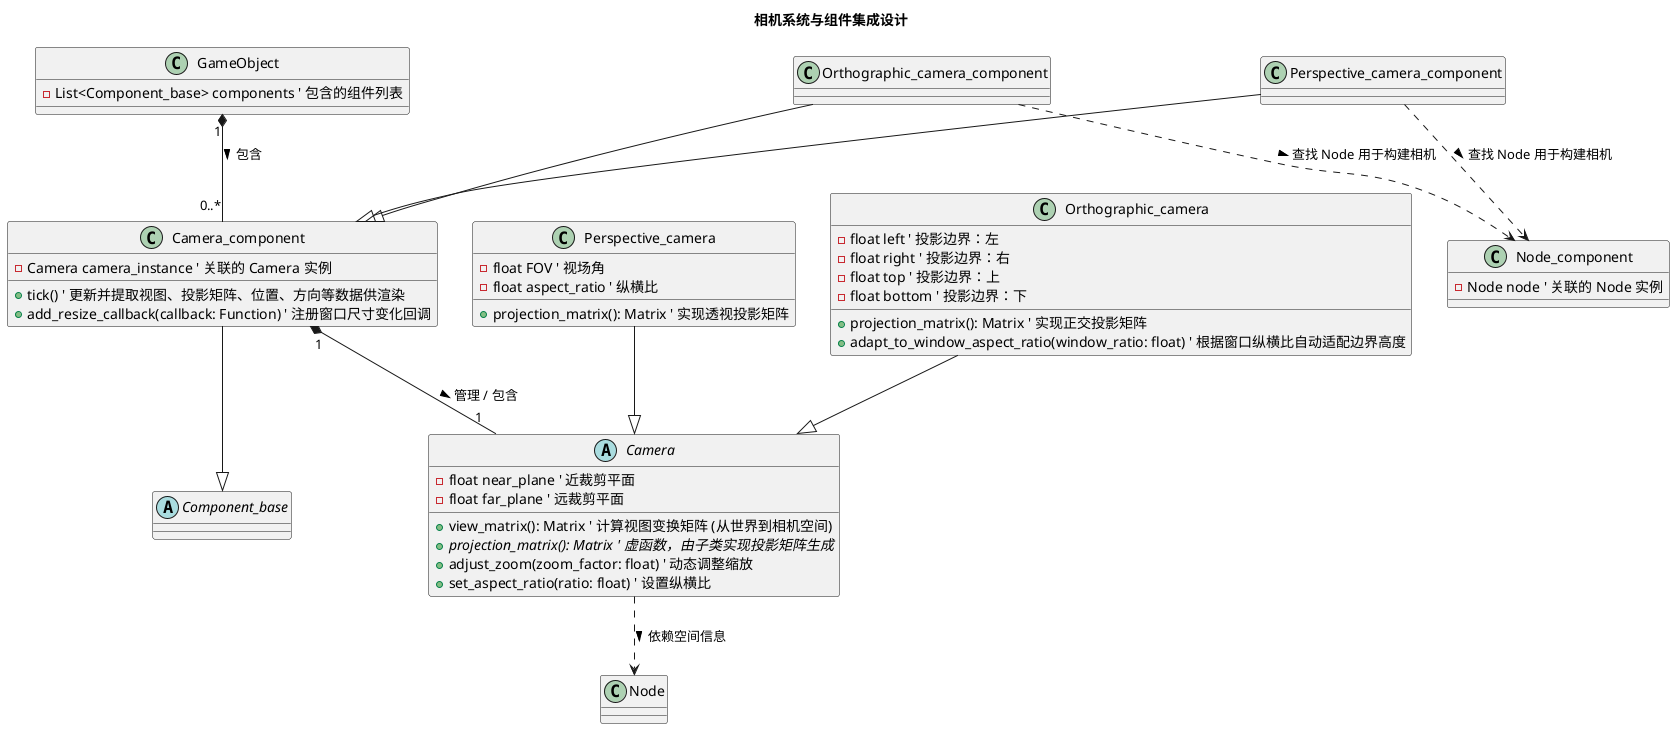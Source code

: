 @startuml
' 设置图表标题
title 相机系统与组件集成设计

' 从之前图例推断的基类
abstract class Component_base {
    ' 组件基类
}

' 场景图系统中的 Node 类 (相机依赖其空间信息)
class Node {
    ' 空间变换属性: 位置、旋转、缩放等
    ' ...
}

' 场景图系统中的 Node_component (用于获取 Node 实例)
class Node_component {
    - Node node ' 关联的 Node 实例
    ' ...
}

' 游戏对象体系中的 GameObject 类
class GameObject {
    - List<Component_base> components ' 包含的组件列表
    ' ...
}

' 相机抽象基类
abstract class Camera {
    ' 核心属性
    - float near_plane ' 近裁剪平面
    - float far_plane ' 远裁剪平面

    ' 核心方法
    + view_matrix(): Matrix ' 计算视图变换矩阵 (从世界到相机空间)
    + {abstract} projection_matrix(): Matrix ' 虚函数，由子类实现投影矩阵生成
    + adjust_zoom(zoom_factor: float) ' 动态调整缩放
    + set_aspect_ratio(ratio: float) ' 设置纵横比
}

' 透视相机实现
class Perspective_camera {
    - float FOV ' 视场角
    - float aspect_ratio ' 纵横比

    + projection_matrix(): Matrix ' 实现透视投影矩阵
    ' (行为: 缩放模拟前后移动)
}

' 正交相机实现
class Orthographic_camera {
    - float left ' 投影边界：左
    - float right ' 投影边界：右
    - float top ' 投影边界：上
    - float bottom ' 投影边界：下

    + projection_matrix(): Matrix ' 实现正交投影矩阵
    + adapt_to_window_aspect_ratio(window_ratio: float) ' 根据窗口纵横比自动适配边界高度
}

' 相机组件基类
class Camera_component {
    - Camera camera_instance ' 关联的 Camera 实例

    + tick() ' 更新并提取视图、投影矩阵、位置、方向等数据供渲染
    + add_resize_callback(callback: Function) ' 注册窗口尺寸变化回调
}

' 透视相机组件
class Perspective_camera_component {
    ' (隐含构造函数: 查找 Node_component, 获取 Node 作为相机空间基础, 构建 Perspective_camera 实例)
}

' 正交相机组件
class Orthographic_camera_component {
    ' (隐含构造函数: 查找 Node_component, 获取 Node 作为相机空间基础, 构建 Orthographic_camera 实例)
}


' =====================================
' 定义类之间的关系
' =====================================

' 继承关系
Perspective_camera --|> Camera
Orthographic_camera --|> Camera

Camera_component --|> Component_base
Perspective_camera_component --|> Camera_component
Orthographic_camera_component --|> Camera_component

' 依赖关系
' Camera 依赖 Node 提供空间位置信息 (但不拥有 Node)
Camera ..> Node : 依赖空间信息 >

' 组合关系
' Camera_component 拥有并管理一个 Camera 实例
Camera_component "1" *-- "1" Camera : 管理 / 包含 >

' Perspective_camera_component 和 Orthographic_camera_component 在创建时依赖 Node_component
' 查找 Node_component 来获取 Node，并将其用于构建内部的 Camera 实例。
Perspective_camera_component ..> Node_component : 查找 Node 用于构建相机 >
Orthographic_camera_component ..> Node_component : 查找 Node 用于构建相机 >

' GameObject 包含 Camera_component (作为一种 Component_base)
GameObject "1" *-- "0..*" Camera_component : 包含 >

' =====================================
' 添加注释说明
' =====================================


@enduml